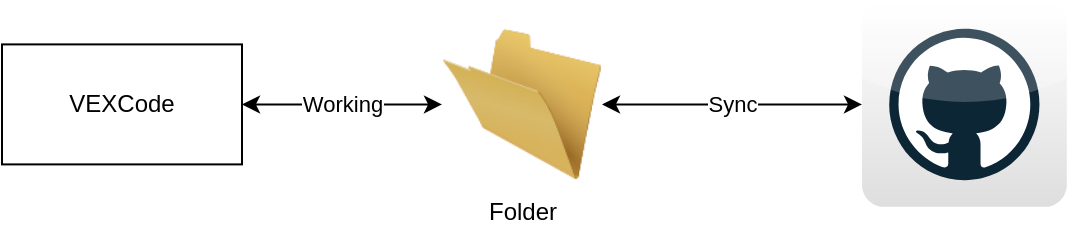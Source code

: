 <mxfile version="21.6.5" type="device">
  <diagram name="Page-1" id="iYg5_UzhZ4xHybjOpTlR">
    <mxGraphModel dx="1098" dy="820" grid="1" gridSize="10" guides="1" tooltips="1" connect="1" arrows="1" fold="1" page="1" pageScale="1" pageWidth="850" pageHeight="1100" math="0" shadow="0">
      <root>
        <mxCell id="0" />
        <mxCell id="1" parent="0" />
        <mxCell id="a82Yc0MLIS2kWSpy7NCz-1" value="VEXCode" style="rounded=0;whiteSpace=wrap;html=1;" parent="1" vertex="1">
          <mxGeometry x="50" y="61.2" width="120" height="60" as="geometry" />
        </mxCell>
        <mxCell id="a82Yc0MLIS2kWSpy7NCz-6" value="Working" style="edgeStyle=orthogonalEdgeStyle;rounded=0;orthogonalLoop=1;jettySize=auto;html=1;startArrow=classic;startFill=1;exitX=0;exitY=0.5;exitDx=0;exitDy=0;" parent="1" source="5w3W3-4jF1GPis9Y61n5-2" target="a82Yc0MLIS2kWSpy7NCz-1" edge="1">
          <mxGeometry relative="1" as="geometry">
            <mxPoint x="270" y="91.2" as="sourcePoint" />
          </mxGeometry>
        </mxCell>
        <mxCell id="a82Yc0MLIS2kWSpy7NCz-8" value="Sync" style="edgeStyle=orthogonalEdgeStyle;rounded=0;orthogonalLoop=1;jettySize=auto;html=1;startArrow=classic;startFill=1;entryX=1;entryY=0.5;entryDx=0;entryDy=0;" parent="1" source="a82Yc0MLIS2kWSpy7NCz-7" target="5w3W3-4jF1GPis9Y61n5-2" edge="1">
          <mxGeometry relative="1" as="geometry">
            <mxPoint x="356.25" y="91.2" as="targetPoint" />
          </mxGeometry>
        </mxCell>
        <mxCell id="a82Yc0MLIS2kWSpy7NCz-7" value="" style="dashed=0;outlineConnect=0;html=1;align=center;labelPosition=center;verticalLabelPosition=bottom;verticalAlign=top;shape=mxgraph.webicons.github;gradientColor=#DFDEDE" parent="1" vertex="1">
          <mxGeometry x="480" y="40.0" width="102.4" height="102.4" as="geometry" />
        </mxCell>
        <mxCell id="5w3W3-4jF1GPis9Y61n5-2" value="Folder" style="image;html=1;image=img/lib/clip_art/general/Empty_Folder_128x128.png" vertex="1" parent="1">
          <mxGeometry x="270" y="51.2" width="80" height="80" as="geometry" />
        </mxCell>
      </root>
    </mxGraphModel>
  </diagram>
</mxfile>
